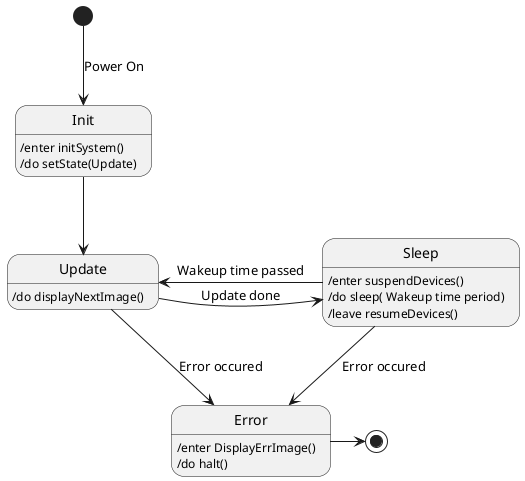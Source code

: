 @startuml

[*] --> Init : Power On
Init -->  Update

Update -> Sleep : Update done
Sleep -l> Update : Wakeup time passed

Update -d-> Error : Error occured
Sleep -d-> Error : Error occured

Error -> [*]

Init: /enter initSystem()
Init: /do setState(Update)

Error: /enter DisplayErrImage()
Error: /do halt()

Update: /do displayNextImage()

Sleep: /enter suspendDevices()
Sleep: /do sleep( Wakeup time period)
Sleep: /leave resumeDevices()

@enduml